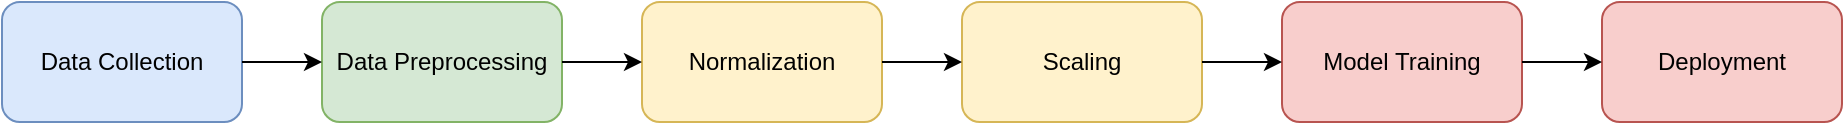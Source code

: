 <mxfile version="26.0.15">
  <diagram name="Page-1" id="your-diagram-id">
    <mxGraphModel dx="996" dy="541" grid="1" gridSize="10" guides="1" tooltips="1" connect="1" arrows="1" fold="1" page="1" pageScale="1" pageWidth="827" pageHeight="1169" math="0" shadow="0">
      <root>
        <mxCell id="0" />
        <mxCell id="1" parent="0" />
        <mxCell id="2" value="Data Collection" style="rounded=1;whiteSpace=wrap;html=1;fillColor=#dae8fc;strokeColor=#6c8ebf;" parent="1" vertex="1">
          <mxGeometry x="4" y="89" width="120" height="60" as="geometry" />
        </mxCell>
        <mxCell id="3" value="Data Preprocessing" style="rounded=1;whiteSpace=wrap;html=1;fillColor=#d5e8d4;strokeColor=#82b366;" parent="1" vertex="1">
          <mxGeometry x="164" y="89" width="120" height="60" as="geometry" />
        </mxCell>
        <mxCell id="4" value="Normalization" style="rounded=1;whiteSpace=wrap;html=1;fillColor=#fff2cc;strokeColor=#d6b656;" parent="1" vertex="1">
          <mxGeometry x="324" y="89" width="120" height="60" as="geometry" />
        </mxCell>
        <mxCell id="5" value="Scaling" style="rounded=1;whiteSpace=wrap;html=1;fillColor=#fff2cc;strokeColor=#d6b656;" parent="1" vertex="1">
          <mxGeometry x="484" y="89" width="120" height="60" as="geometry" />
        </mxCell>
        <mxCell id="6" value="Model Training" style="rounded=1;whiteSpace=wrap;html=1;fillColor=#f8cecc;strokeColor=#b85450;" parent="1" vertex="1">
          <mxGeometry x="644" y="89" width="120" height="60" as="geometry" />
        </mxCell>
        <mxCell id="7" value="Deployment" style="rounded=1;whiteSpace=wrap;html=1;fillColor=#f8cecc;strokeColor=#b85450;" parent="1" vertex="1">
          <mxGeometry x="804" y="89" width="120" height="60" as="geometry" />
        </mxCell>
        <mxCell id="8" value="" style="endArrow=classic;html=1;" parent="1" source="2" target="3" edge="1">
          <mxGeometry width="50" height="50" relative="1" as="geometry">
            <mxPoint x="64" y="119" as="sourcePoint" />
            <mxPoint x="164" y="119" as="targetPoint" />
          </mxGeometry>
        </mxCell>
        <mxCell id="9" value="" style="endArrow=classic;html=1;" parent="1" source="3" target="4" edge="1">
          <mxGeometry width="50" height="50" relative="1" as="geometry">
            <mxPoint x="224" y="119" as="sourcePoint" />
            <mxPoint x="324" y="119" as="targetPoint" />
          </mxGeometry>
        </mxCell>
        <mxCell id="10" value="" style="endArrow=classic;html=1;" parent="1" source="4" target="5" edge="1">
          <mxGeometry width="50" height="50" relative="1" as="geometry">
            <mxPoint x="384" y="119" as="sourcePoint" />
            <mxPoint x="484" y="119" as="targetPoint" />
          </mxGeometry>
        </mxCell>
        <mxCell id="11" value="" style="endArrow=classic;html=1;" parent="1" source="5" target="6" edge="1">
          <mxGeometry width="50" height="50" relative="1" as="geometry">
            <mxPoint x="544" y="119" as="sourcePoint" />
            <mxPoint x="644" y="119" as="targetPoint" />
          </mxGeometry>
        </mxCell>
        <mxCell id="12" value="" style="endArrow=classic;html=1;" parent="1" source="6" target="7" edge="1">
          <mxGeometry width="50" height="50" relative="1" as="geometry">
            <mxPoint x="704" y="119" as="sourcePoint" />
            <mxPoint x="804" y="119" as="targetPoint" />
          </mxGeometry>
        </mxCell>
      </root>
    </mxGraphModel>
  </diagram>
</mxfile>
